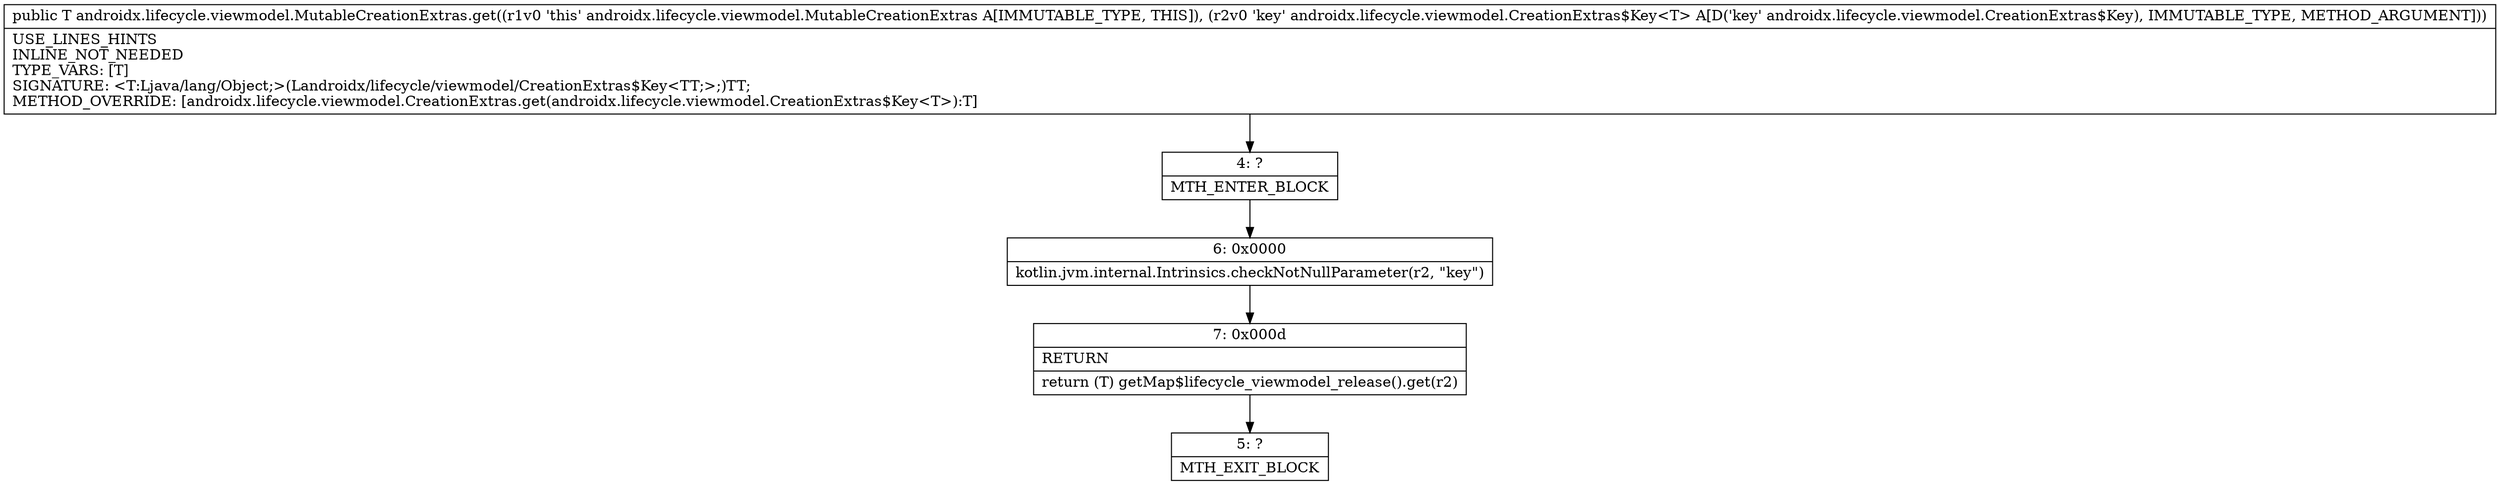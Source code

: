 digraph "CFG forandroidx.lifecycle.viewmodel.MutableCreationExtras.get(Landroidx\/lifecycle\/viewmodel\/CreationExtras$Key;)Ljava\/lang\/Object;" {
Node_4 [shape=record,label="{4\:\ ?|MTH_ENTER_BLOCK\l}"];
Node_6 [shape=record,label="{6\:\ 0x0000|kotlin.jvm.internal.Intrinsics.checkNotNullParameter(r2, \"key\")\l}"];
Node_7 [shape=record,label="{7\:\ 0x000d|RETURN\l|return (T) getMap$lifecycle_viewmodel_release().get(r2)\l}"];
Node_5 [shape=record,label="{5\:\ ?|MTH_EXIT_BLOCK\l}"];
MethodNode[shape=record,label="{public T androidx.lifecycle.viewmodel.MutableCreationExtras.get((r1v0 'this' androidx.lifecycle.viewmodel.MutableCreationExtras A[IMMUTABLE_TYPE, THIS]), (r2v0 'key' androidx.lifecycle.viewmodel.CreationExtras$Key\<T\> A[D('key' androidx.lifecycle.viewmodel.CreationExtras$Key), IMMUTABLE_TYPE, METHOD_ARGUMENT]))  | USE_LINES_HINTS\lINLINE_NOT_NEEDED\lTYPE_VARS: [T]\lSIGNATURE: \<T:Ljava\/lang\/Object;\>(Landroidx\/lifecycle\/viewmodel\/CreationExtras$Key\<TT;\>;)TT;\lMETHOD_OVERRIDE: [androidx.lifecycle.viewmodel.CreationExtras.get(androidx.lifecycle.viewmodel.CreationExtras$Key\<T\>):T]\l}"];
MethodNode -> Node_4;Node_4 -> Node_6;
Node_6 -> Node_7;
Node_7 -> Node_5;
}

